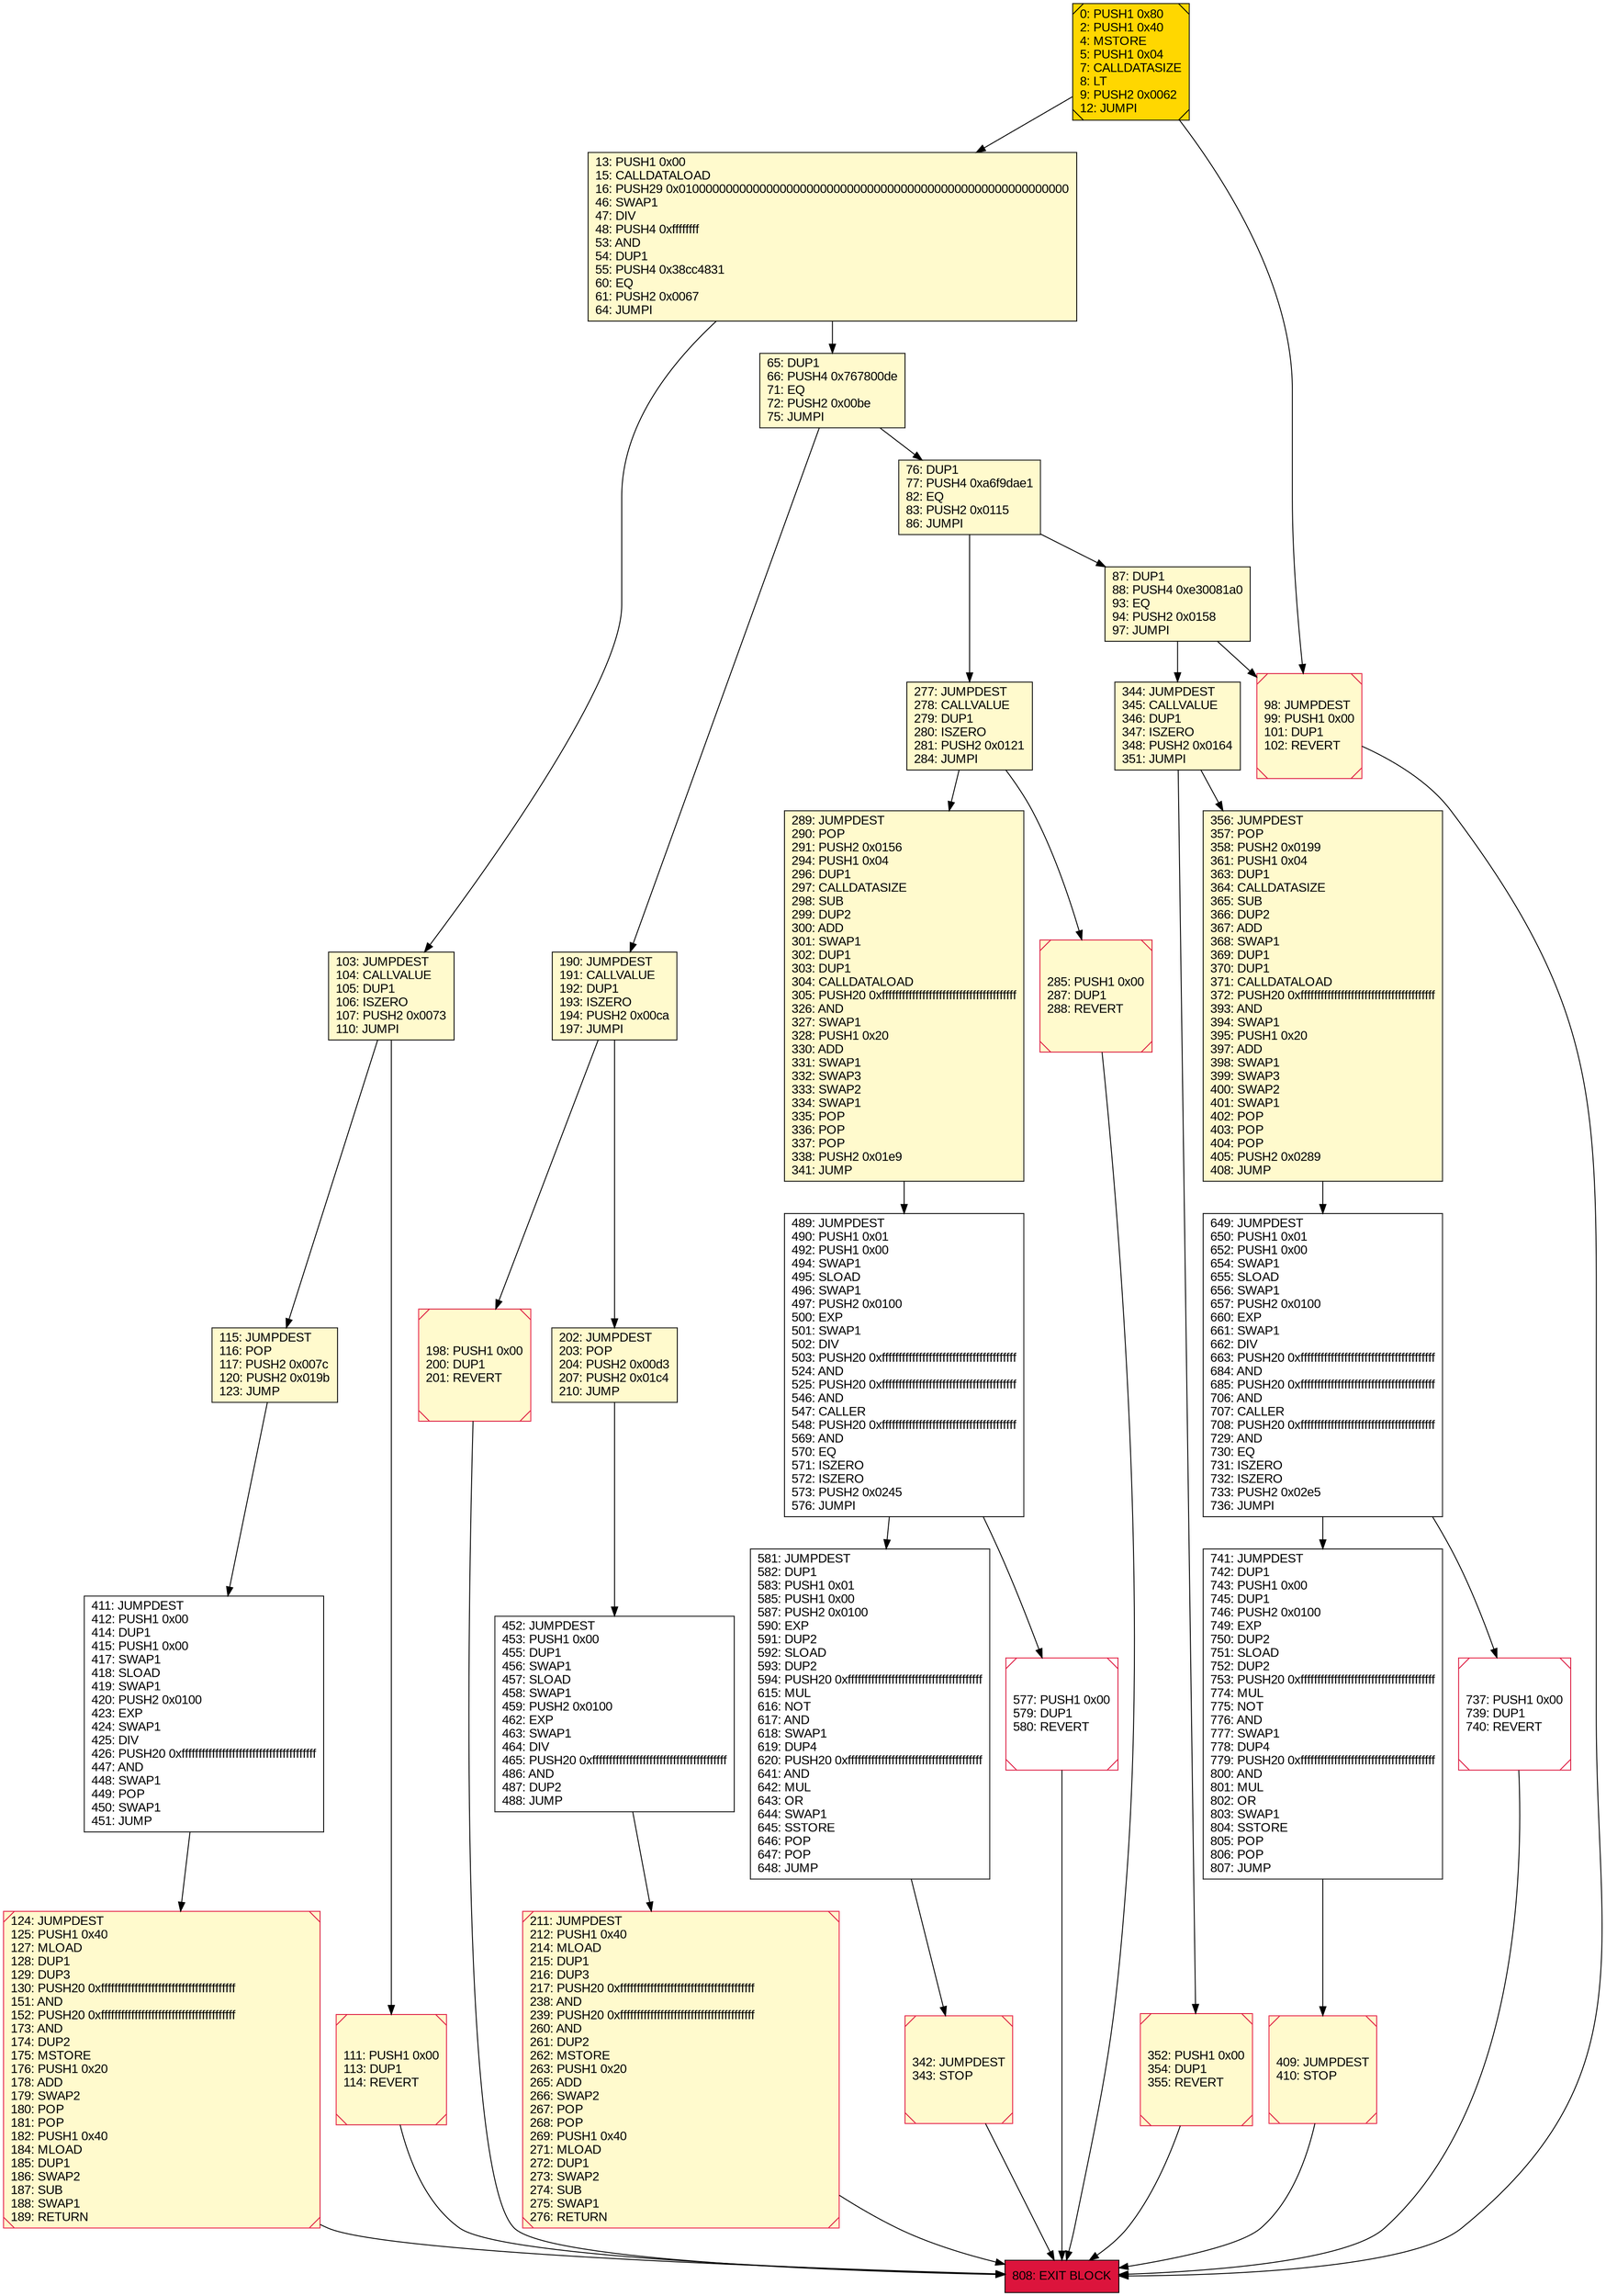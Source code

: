 digraph G {
bgcolor=transparent rankdir=UD;
node [shape=box style=filled color=black fillcolor=white fontname=arial fontcolor=black];
202 [label="202: JUMPDEST\l203: POP\l204: PUSH2 0x00d3\l207: PUSH2 0x01c4\l210: JUMP\l" fillcolor=lemonchiffon ];
211 [label="211: JUMPDEST\l212: PUSH1 0x40\l214: MLOAD\l215: DUP1\l216: DUP3\l217: PUSH20 0xffffffffffffffffffffffffffffffffffffffff\l238: AND\l239: PUSH20 0xffffffffffffffffffffffffffffffffffffffff\l260: AND\l261: DUP2\l262: MSTORE\l263: PUSH1 0x20\l265: ADD\l266: SWAP2\l267: POP\l268: POP\l269: PUSH1 0x40\l271: MLOAD\l272: DUP1\l273: SWAP2\l274: SUB\l275: SWAP1\l276: RETURN\l" fillcolor=lemonchiffon shape=Msquare color=crimson ];
581 [label="581: JUMPDEST\l582: DUP1\l583: PUSH1 0x01\l585: PUSH1 0x00\l587: PUSH2 0x0100\l590: EXP\l591: DUP2\l592: SLOAD\l593: DUP2\l594: PUSH20 0xffffffffffffffffffffffffffffffffffffffff\l615: MUL\l616: NOT\l617: AND\l618: SWAP1\l619: DUP4\l620: PUSH20 0xffffffffffffffffffffffffffffffffffffffff\l641: AND\l642: MUL\l643: OR\l644: SWAP1\l645: SSTORE\l646: POP\l647: POP\l648: JUMP\l" ];
737 [label="737: PUSH1 0x00\l739: DUP1\l740: REVERT\l" shape=Msquare color=crimson ];
352 [label="352: PUSH1 0x00\l354: DUP1\l355: REVERT\l" fillcolor=lemonchiffon shape=Msquare color=crimson ];
115 [label="115: JUMPDEST\l116: POP\l117: PUSH2 0x007c\l120: PUSH2 0x019b\l123: JUMP\l" fillcolor=lemonchiffon ];
342 [label="342: JUMPDEST\l343: STOP\l" fillcolor=lemonchiffon shape=Msquare color=crimson ];
649 [label="649: JUMPDEST\l650: PUSH1 0x01\l652: PUSH1 0x00\l654: SWAP1\l655: SLOAD\l656: SWAP1\l657: PUSH2 0x0100\l660: EXP\l661: SWAP1\l662: DIV\l663: PUSH20 0xffffffffffffffffffffffffffffffffffffffff\l684: AND\l685: PUSH20 0xffffffffffffffffffffffffffffffffffffffff\l706: AND\l707: CALLER\l708: PUSH20 0xffffffffffffffffffffffffffffffffffffffff\l729: AND\l730: EQ\l731: ISZERO\l732: ISZERO\l733: PUSH2 0x02e5\l736: JUMPI\l" ];
344 [label="344: JUMPDEST\l345: CALLVALUE\l346: DUP1\l347: ISZERO\l348: PUSH2 0x0164\l351: JUMPI\l" fillcolor=lemonchiffon ];
103 [label="103: JUMPDEST\l104: CALLVALUE\l105: DUP1\l106: ISZERO\l107: PUSH2 0x0073\l110: JUMPI\l" fillcolor=lemonchiffon ];
277 [label="277: JUMPDEST\l278: CALLVALUE\l279: DUP1\l280: ISZERO\l281: PUSH2 0x0121\l284: JUMPI\l" fillcolor=lemonchiffon ];
489 [label="489: JUMPDEST\l490: PUSH1 0x01\l492: PUSH1 0x00\l494: SWAP1\l495: SLOAD\l496: SWAP1\l497: PUSH2 0x0100\l500: EXP\l501: SWAP1\l502: DIV\l503: PUSH20 0xffffffffffffffffffffffffffffffffffffffff\l524: AND\l525: PUSH20 0xffffffffffffffffffffffffffffffffffffffff\l546: AND\l547: CALLER\l548: PUSH20 0xffffffffffffffffffffffffffffffffffffffff\l569: AND\l570: EQ\l571: ISZERO\l572: ISZERO\l573: PUSH2 0x0245\l576: JUMPI\l" ];
409 [label="409: JUMPDEST\l410: STOP\l" fillcolor=lemonchiffon shape=Msquare color=crimson ];
111 [label="111: PUSH1 0x00\l113: DUP1\l114: REVERT\l" fillcolor=lemonchiffon shape=Msquare color=crimson ];
411 [label="411: JUMPDEST\l412: PUSH1 0x00\l414: DUP1\l415: PUSH1 0x00\l417: SWAP1\l418: SLOAD\l419: SWAP1\l420: PUSH2 0x0100\l423: EXP\l424: SWAP1\l425: DIV\l426: PUSH20 0xffffffffffffffffffffffffffffffffffffffff\l447: AND\l448: SWAP1\l449: POP\l450: SWAP1\l451: JUMP\l" ];
87 [label="87: DUP1\l88: PUSH4 0xe30081a0\l93: EQ\l94: PUSH2 0x0158\l97: JUMPI\l" fillcolor=lemonchiffon ];
741 [label="741: JUMPDEST\l742: DUP1\l743: PUSH1 0x00\l745: DUP1\l746: PUSH2 0x0100\l749: EXP\l750: DUP2\l751: SLOAD\l752: DUP2\l753: PUSH20 0xffffffffffffffffffffffffffffffffffffffff\l774: MUL\l775: NOT\l776: AND\l777: SWAP1\l778: DUP4\l779: PUSH20 0xffffffffffffffffffffffffffffffffffffffff\l800: AND\l801: MUL\l802: OR\l803: SWAP1\l804: SSTORE\l805: POP\l806: POP\l807: JUMP\l" ];
577 [label="577: PUSH1 0x00\l579: DUP1\l580: REVERT\l" shape=Msquare color=crimson ];
13 [label="13: PUSH1 0x00\l15: CALLDATALOAD\l16: PUSH29 0x0100000000000000000000000000000000000000000000000000000000\l46: SWAP1\l47: DIV\l48: PUSH4 0xffffffff\l53: AND\l54: DUP1\l55: PUSH4 0x38cc4831\l60: EQ\l61: PUSH2 0x0067\l64: JUMPI\l" fillcolor=lemonchiffon ];
356 [label="356: JUMPDEST\l357: POP\l358: PUSH2 0x0199\l361: PUSH1 0x04\l363: DUP1\l364: CALLDATASIZE\l365: SUB\l366: DUP2\l367: ADD\l368: SWAP1\l369: DUP1\l370: DUP1\l371: CALLDATALOAD\l372: PUSH20 0xffffffffffffffffffffffffffffffffffffffff\l393: AND\l394: SWAP1\l395: PUSH1 0x20\l397: ADD\l398: SWAP1\l399: SWAP3\l400: SWAP2\l401: SWAP1\l402: POP\l403: POP\l404: POP\l405: PUSH2 0x0289\l408: JUMP\l" fillcolor=lemonchiffon ];
0 [label="0: PUSH1 0x80\l2: PUSH1 0x40\l4: MSTORE\l5: PUSH1 0x04\l7: CALLDATASIZE\l8: LT\l9: PUSH2 0x0062\l12: JUMPI\l" fillcolor=lemonchiffon shape=Msquare fillcolor=gold ];
98 [label="98: JUMPDEST\l99: PUSH1 0x00\l101: DUP1\l102: REVERT\l" fillcolor=lemonchiffon shape=Msquare color=crimson ];
198 [label="198: PUSH1 0x00\l200: DUP1\l201: REVERT\l" fillcolor=lemonchiffon shape=Msquare color=crimson ];
808 [label="808: EXIT BLOCK\l" fillcolor=crimson ];
124 [label="124: JUMPDEST\l125: PUSH1 0x40\l127: MLOAD\l128: DUP1\l129: DUP3\l130: PUSH20 0xffffffffffffffffffffffffffffffffffffffff\l151: AND\l152: PUSH20 0xffffffffffffffffffffffffffffffffffffffff\l173: AND\l174: DUP2\l175: MSTORE\l176: PUSH1 0x20\l178: ADD\l179: SWAP2\l180: POP\l181: POP\l182: PUSH1 0x40\l184: MLOAD\l185: DUP1\l186: SWAP2\l187: SUB\l188: SWAP1\l189: RETURN\l" fillcolor=lemonchiffon shape=Msquare color=crimson ];
452 [label="452: JUMPDEST\l453: PUSH1 0x00\l455: DUP1\l456: SWAP1\l457: SLOAD\l458: SWAP1\l459: PUSH2 0x0100\l462: EXP\l463: SWAP1\l464: DIV\l465: PUSH20 0xffffffffffffffffffffffffffffffffffffffff\l486: AND\l487: DUP2\l488: JUMP\l" ];
289 [label="289: JUMPDEST\l290: POP\l291: PUSH2 0x0156\l294: PUSH1 0x04\l296: DUP1\l297: CALLDATASIZE\l298: SUB\l299: DUP2\l300: ADD\l301: SWAP1\l302: DUP1\l303: DUP1\l304: CALLDATALOAD\l305: PUSH20 0xffffffffffffffffffffffffffffffffffffffff\l326: AND\l327: SWAP1\l328: PUSH1 0x20\l330: ADD\l331: SWAP1\l332: SWAP3\l333: SWAP2\l334: SWAP1\l335: POP\l336: POP\l337: POP\l338: PUSH2 0x01e9\l341: JUMP\l" fillcolor=lemonchiffon ];
76 [label="76: DUP1\l77: PUSH4 0xa6f9dae1\l82: EQ\l83: PUSH2 0x0115\l86: JUMPI\l" fillcolor=lemonchiffon ];
65 [label="65: DUP1\l66: PUSH4 0x767800de\l71: EQ\l72: PUSH2 0x00be\l75: JUMPI\l" fillcolor=lemonchiffon ];
190 [label="190: JUMPDEST\l191: CALLVALUE\l192: DUP1\l193: ISZERO\l194: PUSH2 0x00ca\l197: JUMPI\l" fillcolor=lemonchiffon ];
285 [label="285: PUSH1 0x00\l287: DUP1\l288: REVERT\l" fillcolor=lemonchiffon shape=Msquare color=crimson ];
0 -> 98;
581 -> 342;
0 -> 13;
649 -> 737;
344 -> 352;
65 -> 76;
103 -> 111;
124 -> 808;
577 -> 808;
103 -> 115;
489 -> 581;
115 -> 411;
65 -> 190;
98 -> 808;
198 -> 808;
13 -> 65;
741 -> 409;
285 -> 808;
87 -> 344;
190 -> 198;
649 -> 741;
411 -> 124;
76 -> 87;
344 -> 356;
409 -> 808;
111 -> 808;
356 -> 649;
211 -> 808;
737 -> 808;
352 -> 808;
342 -> 808;
489 -> 577;
13 -> 103;
202 -> 452;
452 -> 211;
87 -> 98;
277 -> 285;
277 -> 289;
76 -> 277;
289 -> 489;
190 -> 202;
}